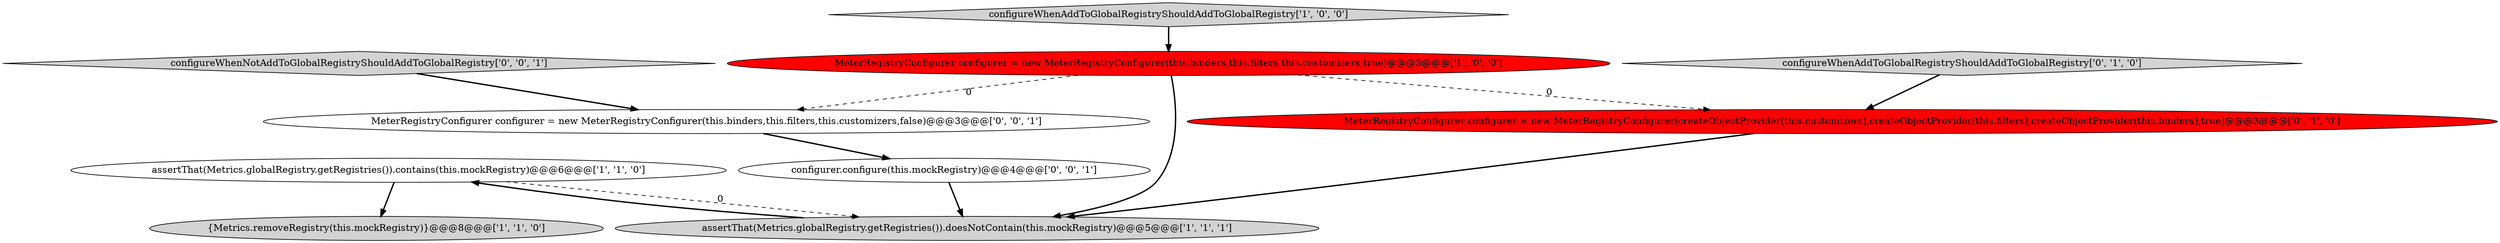digraph {
1 [style = filled, label = "assertThat(Metrics.globalRegistry.getRegistries()).contains(this.mockRegistry)@@@6@@@['1', '1', '0']", fillcolor = white, shape = ellipse image = "AAA0AAABBB1BBB"];
9 [style = filled, label = "configureWhenNotAddToGlobalRegistryShouldAddToGlobalRegistry['0', '0', '1']", fillcolor = lightgray, shape = diamond image = "AAA0AAABBB3BBB"];
3 [style = filled, label = "{Metrics.removeRegistry(this.mockRegistry)}@@@8@@@['1', '1', '0']", fillcolor = lightgray, shape = ellipse image = "AAA0AAABBB1BBB"];
8 [style = filled, label = "MeterRegistryConfigurer configurer = new MeterRegistryConfigurer(this.binders,this.filters,this.customizers,false)@@@3@@@['0', '0', '1']", fillcolor = white, shape = ellipse image = "AAA0AAABBB3BBB"];
4 [style = filled, label = "configureWhenAddToGlobalRegistryShouldAddToGlobalRegistry['1', '0', '0']", fillcolor = lightgray, shape = diamond image = "AAA0AAABBB1BBB"];
0 [style = filled, label = "MeterRegistryConfigurer configurer = new MeterRegistryConfigurer(this.binders,this.filters,this.customizers,true)@@@3@@@['1', '0', '0']", fillcolor = red, shape = ellipse image = "AAA1AAABBB1BBB"];
6 [style = filled, label = "configureWhenAddToGlobalRegistryShouldAddToGlobalRegistry['0', '1', '0']", fillcolor = lightgray, shape = diamond image = "AAA0AAABBB2BBB"];
2 [style = filled, label = "assertThat(Metrics.globalRegistry.getRegistries()).doesNotContain(this.mockRegistry)@@@5@@@['1', '1', '1']", fillcolor = lightgray, shape = ellipse image = "AAA0AAABBB1BBB"];
5 [style = filled, label = "MeterRegistryConfigurer configurer = new MeterRegistryConfigurer(createObjectProvider(this.customizers),createObjectProvider(this.filters),createObjectProvider(this.binders),true)@@@3@@@['0', '1', '0']", fillcolor = red, shape = ellipse image = "AAA1AAABBB2BBB"];
7 [style = filled, label = "configurer.configure(this.mockRegistry)@@@4@@@['0', '0', '1']", fillcolor = white, shape = ellipse image = "AAA0AAABBB3BBB"];
1->3 [style = bold, label=""];
0->8 [style = dashed, label="0"];
6->5 [style = bold, label=""];
5->2 [style = bold, label=""];
1->2 [style = dashed, label="0"];
0->5 [style = dashed, label="0"];
9->8 [style = bold, label=""];
7->2 [style = bold, label=""];
2->1 [style = bold, label=""];
8->7 [style = bold, label=""];
4->0 [style = bold, label=""];
0->2 [style = bold, label=""];
}

